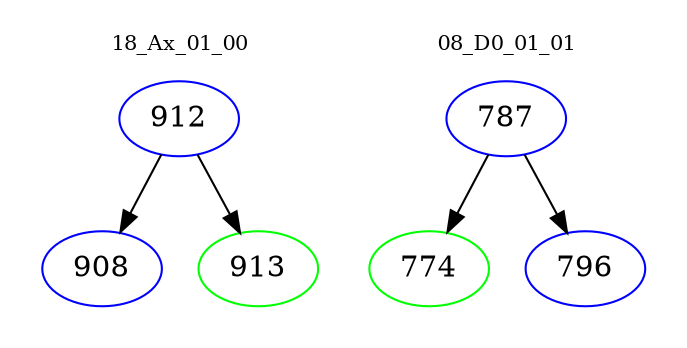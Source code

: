 digraph{
subgraph cluster_0 {
color = white
label = "18_Ax_01_00";
fontsize=10;
T0_912 [label="912", color="blue"]
T0_912 -> T0_908 [color="black"]
T0_908 [label="908", color="blue"]
T0_912 -> T0_913 [color="black"]
T0_913 [label="913", color="green"]
}
subgraph cluster_1 {
color = white
label = "08_D0_01_01";
fontsize=10;
T1_787 [label="787", color="blue"]
T1_787 -> T1_774 [color="black"]
T1_774 [label="774", color="green"]
T1_787 -> T1_796 [color="black"]
T1_796 [label="796", color="blue"]
}
}
